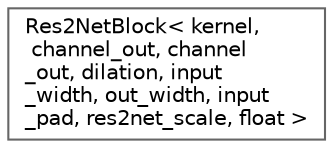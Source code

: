 digraph "Graphical Class Hierarchy"
{
 // LATEX_PDF_SIZE
  bgcolor="transparent";
  edge [fontname=Helvetica,fontsize=10,labelfontname=Helvetica,labelfontsize=10];
  node [fontname=Helvetica,fontsize=10,shape=box,height=0.2,width=0.4];
  rankdir="LR";
  Node0 [id="Node000000",label="Res2NetBlock\< kernel,\l channel_out, channel\l_out, dilation, input\l_width, out_width, input\l_pad, res2net_scale, float \>",height=0.2,width=0.4,color="grey40", fillcolor="white", style="filled",URL="$class_res2_net_block.html",tooltip=" "];
}
